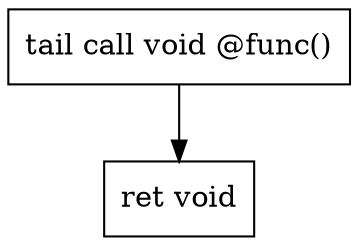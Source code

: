 digraph "CDFG for'main' function" {
	Node0x560fcb3e4cb8[shape=record, label="  tail call void @func()"]
	Node0x560fcb3e4d60[shape=record, label="  ret void"]
	Node0x560fcb3e4cb8 -> Node0x560fcb3e4d60
edge [color=red]
}
